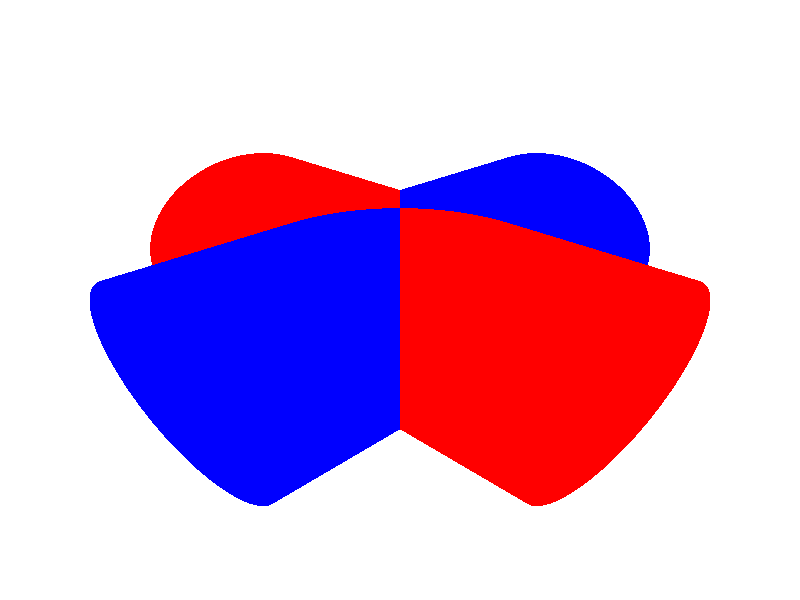 // Intersection between two cylinders
#include "metals.inc"

#declare VP = 1.2*<-1,-1,1>;
#declare VU = <0,0,1>;

camera {
   perspective
   location VP
   up y
   right x
   angle 60
   sky VU
   look_at <0,0,0>
}

background {
   color rgb <1,1,1>
}

global_settings {
   ambient_light rgb <0.5,0.5,0.5>
	assumed_gamma 1
}

// Light source at camera
light_source {
   VP+<0,0,2>
   color rgb <1,1,1>
}

#declare thefinish = finish {
	ambient 0.2 diffuse 0.2 specular 0.5
}
#declare reddish = pigment {
	color rgb <1,0,0>
}
#declare blueish = pigment {
   color rgb <0,0,1>
}

// intersection
#if (frame_number = 0)
union {
	cylinder {
		<-0.75,0,0>, <0.75,0,0>, 0.4
  		texture {
			pigment { reddish }
			finish { thefinish }
		}
   }
   cylinder {
      <0,-0.75,0>, <0,0.75,0>, 0.4
      texture {
         pigment { blueish }
      	finish { thefinish }
      }
   }
}
#else 
intersection {
   cylinder {
      <-1,0,0>, <1,0,0>, 0.4
      texture {
         pigment { reddish }
         finish { thefinish }
      }
   }
   cylinder {
      <0,-1,0>, <0,1,0>, 0.4
      texture {
         pigment { blueish }
      	finish { thefinish }
      }
   }
}
#end

